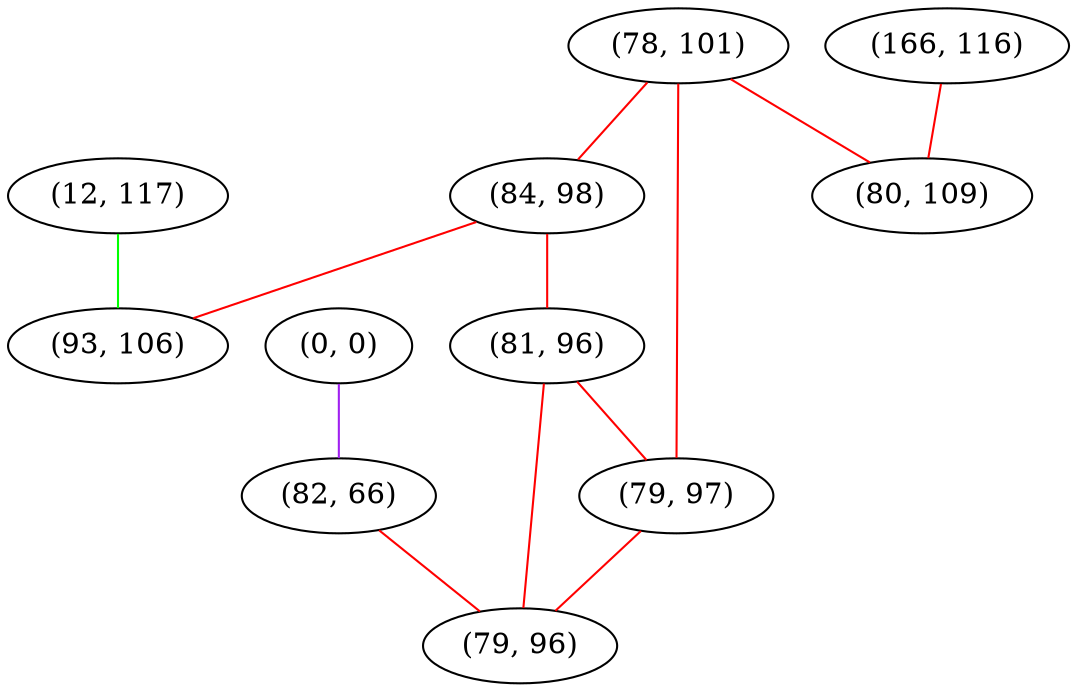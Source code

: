 graph "" {
"(12, 117)";
"(0, 0)";
"(78, 101)";
"(82, 66)";
"(84, 98)";
"(81, 96)";
"(93, 106)";
"(79, 97)";
"(166, 116)";
"(80, 109)";
"(79, 96)";
"(12, 117)" -- "(93, 106)"  [color=green, key=0, weight=2];
"(0, 0)" -- "(82, 66)"  [color=purple, key=0, weight=4];
"(78, 101)" -- "(84, 98)"  [color=red, key=0, weight=1];
"(78, 101)" -- "(80, 109)"  [color=red, key=0, weight=1];
"(78, 101)" -- "(79, 97)"  [color=red, key=0, weight=1];
"(82, 66)" -- "(79, 96)"  [color=red, key=0, weight=1];
"(84, 98)" -- "(81, 96)"  [color=red, key=0, weight=1];
"(84, 98)" -- "(93, 106)"  [color=red, key=0, weight=1];
"(81, 96)" -- "(79, 96)"  [color=red, key=0, weight=1];
"(81, 96)" -- "(79, 97)"  [color=red, key=0, weight=1];
"(79, 97)" -- "(79, 96)"  [color=red, key=0, weight=1];
"(166, 116)" -- "(80, 109)"  [color=red, key=0, weight=1];
}
